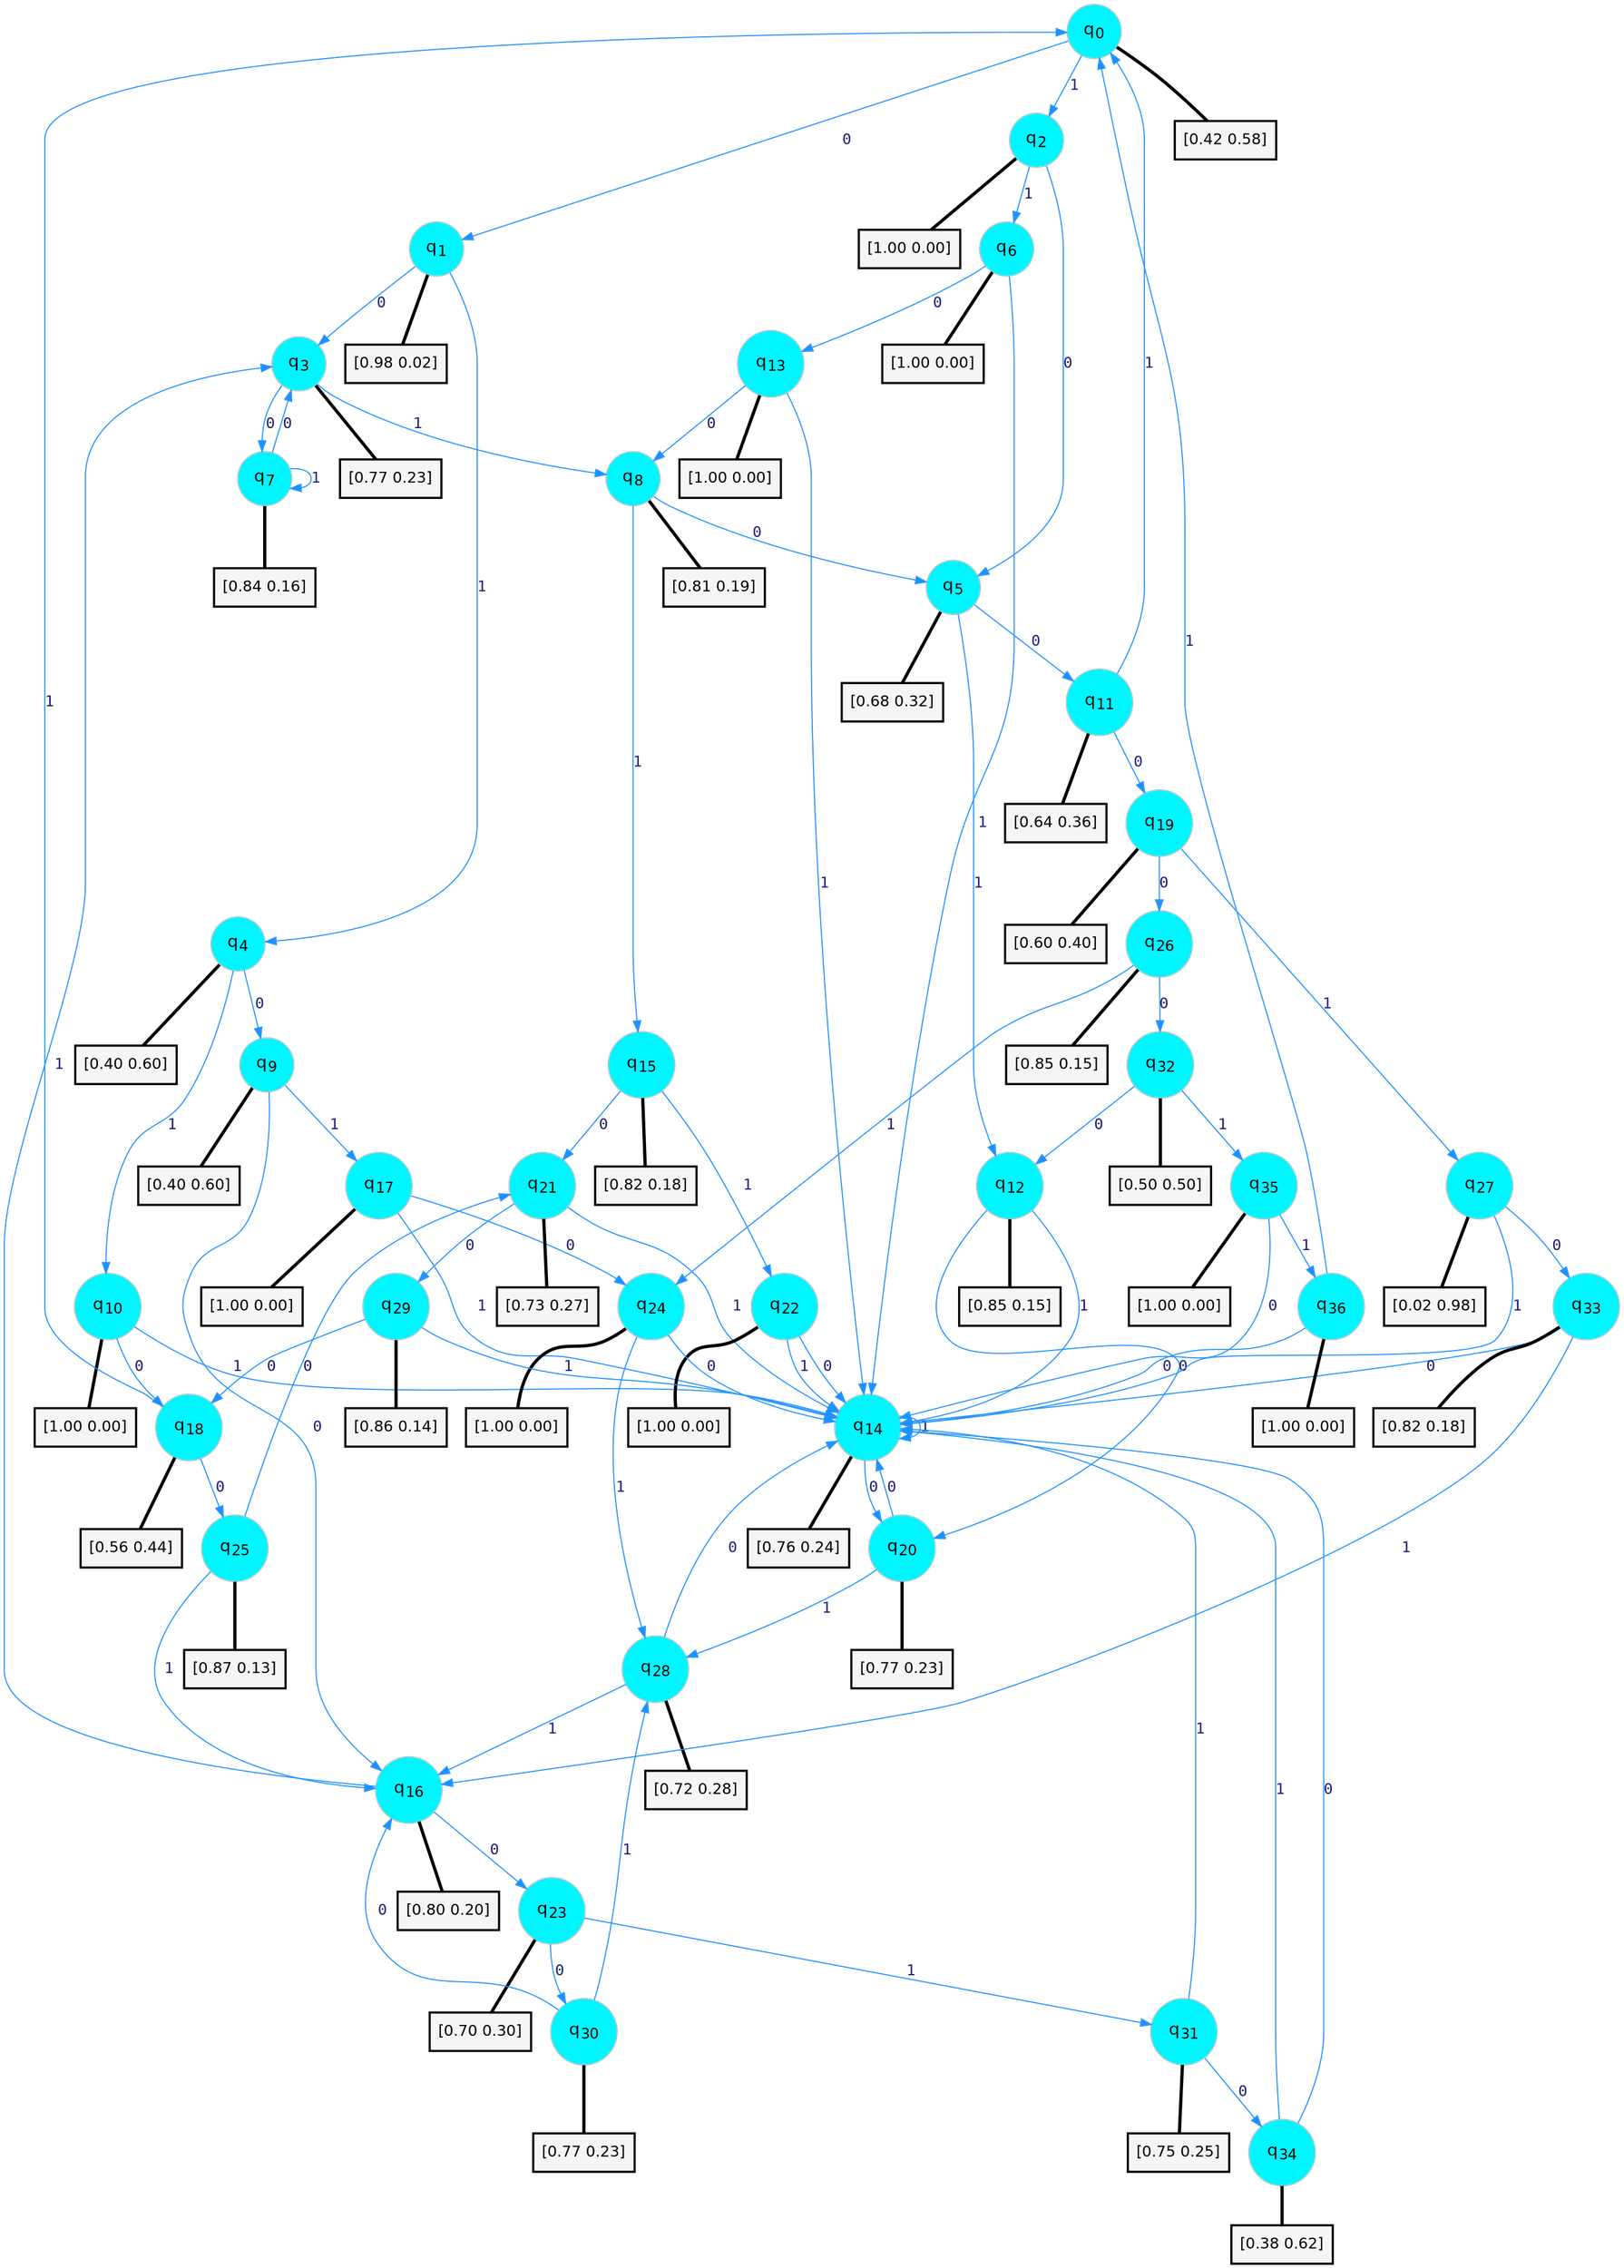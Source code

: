 digraph G {
graph [
bgcolor=transparent, dpi=300, rankdir=TD, size="40,25"];
node [
color=gray, fillcolor=turquoise1, fontcolor=black, fontname=Helvetica, fontsize=16, fontweight=bold, shape=circle, style=filled];
edge [
arrowsize=1, color=dodgerblue1, fontcolor=midnightblue, fontname=courier, fontweight=bold, penwidth=1, style=solid, weight=20];
0[label=<q<SUB>0</SUB>>];
1[label=<q<SUB>1</SUB>>];
2[label=<q<SUB>2</SUB>>];
3[label=<q<SUB>3</SUB>>];
4[label=<q<SUB>4</SUB>>];
5[label=<q<SUB>5</SUB>>];
6[label=<q<SUB>6</SUB>>];
7[label=<q<SUB>7</SUB>>];
8[label=<q<SUB>8</SUB>>];
9[label=<q<SUB>9</SUB>>];
10[label=<q<SUB>10</SUB>>];
11[label=<q<SUB>11</SUB>>];
12[label=<q<SUB>12</SUB>>];
13[label=<q<SUB>13</SUB>>];
14[label=<q<SUB>14</SUB>>];
15[label=<q<SUB>15</SUB>>];
16[label=<q<SUB>16</SUB>>];
17[label=<q<SUB>17</SUB>>];
18[label=<q<SUB>18</SUB>>];
19[label=<q<SUB>19</SUB>>];
20[label=<q<SUB>20</SUB>>];
21[label=<q<SUB>21</SUB>>];
22[label=<q<SUB>22</SUB>>];
23[label=<q<SUB>23</SUB>>];
24[label=<q<SUB>24</SUB>>];
25[label=<q<SUB>25</SUB>>];
26[label=<q<SUB>26</SUB>>];
27[label=<q<SUB>27</SUB>>];
28[label=<q<SUB>28</SUB>>];
29[label=<q<SUB>29</SUB>>];
30[label=<q<SUB>30</SUB>>];
31[label=<q<SUB>31</SUB>>];
32[label=<q<SUB>32</SUB>>];
33[label=<q<SUB>33</SUB>>];
34[label=<q<SUB>34</SUB>>];
35[label=<q<SUB>35</SUB>>];
36[label=<q<SUB>36</SUB>>];
37[label="[0.42 0.58]", shape=box,fontcolor=black, fontname=Helvetica, fontsize=14, penwidth=2, fillcolor=whitesmoke,color=black];
38[label="[0.98 0.02]", shape=box,fontcolor=black, fontname=Helvetica, fontsize=14, penwidth=2, fillcolor=whitesmoke,color=black];
39[label="[1.00 0.00]", shape=box,fontcolor=black, fontname=Helvetica, fontsize=14, penwidth=2, fillcolor=whitesmoke,color=black];
40[label="[0.77 0.23]", shape=box,fontcolor=black, fontname=Helvetica, fontsize=14, penwidth=2, fillcolor=whitesmoke,color=black];
41[label="[0.40 0.60]", shape=box,fontcolor=black, fontname=Helvetica, fontsize=14, penwidth=2, fillcolor=whitesmoke,color=black];
42[label="[0.68 0.32]", shape=box,fontcolor=black, fontname=Helvetica, fontsize=14, penwidth=2, fillcolor=whitesmoke,color=black];
43[label="[1.00 0.00]", shape=box,fontcolor=black, fontname=Helvetica, fontsize=14, penwidth=2, fillcolor=whitesmoke,color=black];
44[label="[0.84 0.16]", shape=box,fontcolor=black, fontname=Helvetica, fontsize=14, penwidth=2, fillcolor=whitesmoke,color=black];
45[label="[0.81 0.19]", shape=box,fontcolor=black, fontname=Helvetica, fontsize=14, penwidth=2, fillcolor=whitesmoke,color=black];
46[label="[0.40 0.60]", shape=box,fontcolor=black, fontname=Helvetica, fontsize=14, penwidth=2, fillcolor=whitesmoke,color=black];
47[label="[1.00 0.00]", shape=box,fontcolor=black, fontname=Helvetica, fontsize=14, penwidth=2, fillcolor=whitesmoke,color=black];
48[label="[0.64 0.36]", shape=box,fontcolor=black, fontname=Helvetica, fontsize=14, penwidth=2, fillcolor=whitesmoke,color=black];
49[label="[0.85 0.15]", shape=box,fontcolor=black, fontname=Helvetica, fontsize=14, penwidth=2, fillcolor=whitesmoke,color=black];
50[label="[1.00 0.00]", shape=box,fontcolor=black, fontname=Helvetica, fontsize=14, penwidth=2, fillcolor=whitesmoke,color=black];
51[label="[0.76 0.24]", shape=box,fontcolor=black, fontname=Helvetica, fontsize=14, penwidth=2, fillcolor=whitesmoke,color=black];
52[label="[0.82 0.18]", shape=box,fontcolor=black, fontname=Helvetica, fontsize=14, penwidth=2, fillcolor=whitesmoke,color=black];
53[label="[0.80 0.20]", shape=box,fontcolor=black, fontname=Helvetica, fontsize=14, penwidth=2, fillcolor=whitesmoke,color=black];
54[label="[1.00 0.00]", shape=box,fontcolor=black, fontname=Helvetica, fontsize=14, penwidth=2, fillcolor=whitesmoke,color=black];
55[label="[0.56 0.44]", shape=box,fontcolor=black, fontname=Helvetica, fontsize=14, penwidth=2, fillcolor=whitesmoke,color=black];
56[label="[0.60 0.40]", shape=box,fontcolor=black, fontname=Helvetica, fontsize=14, penwidth=2, fillcolor=whitesmoke,color=black];
57[label="[0.77 0.23]", shape=box,fontcolor=black, fontname=Helvetica, fontsize=14, penwidth=2, fillcolor=whitesmoke,color=black];
58[label="[0.73 0.27]", shape=box,fontcolor=black, fontname=Helvetica, fontsize=14, penwidth=2, fillcolor=whitesmoke,color=black];
59[label="[1.00 0.00]", shape=box,fontcolor=black, fontname=Helvetica, fontsize=14, penwidth=2, fillcolor=whitesmoke,color=black];
60[label="[0.70 0.30]", shape=box,fontcolor=black, fontname=Helvetica, fontsize=14, penwidth=2, fillcolor=whitesmoke,color=black];
61[label="[1.00 0.00]", shape=box,fontcolor=black, fontname=Helvetica, fontsize=14, penwidth=2, fillcolor=whitesmoke,color=black];
62[label="[0.87 0.13]", shape=box,fontcolor=black, fontname=Helvetica, fontsize=14, penwidth=2, fillcolor=whitesmoke,color=black];
63[label="[0.85 0.15]", shape=box,fontcolor=black, fontname=Helvetica, fontsize=14, penwidth=2, fillcolor=whitesmoke,color=black];
64[label="[0.02 0.98]", shape=box,fontcolor=black, fontname=Helvetica, fontsize=14, penwidth=2, fillcolor=whitesmoke,color=black];
65[label="[0.72 0.28]", shape=box,fontcolor=black, fontname=Helvetica, fontsize=14, penwidth=2, fillcolor=whitesmoke,color=black];
66[label="[0.86 0.14]", shape=box,fontcolor=black, fontname=Helvetica, fontsize=14, penwidth=2, fillcolor=whitesmoke,color=black];
67[label="[0.77 0.23]", shape=box,fontcolor=black, fontname=Helvetica, fontsize=14, penwidth=2, fillcolor=whitesmoke,color=black];
68[label="[0.75 0.25]", shape=box,fontcolor=black, fontname=Helvetica, fontsize=14, penwidth=2, fillcolor=whitesmoke,color=black];
69[label="[0.50 0.50]", shape=box,fontcolor=black, fontname=Helvetica, fontsize=14, penwidth=2, fillcolor=whitesmoke,color=black];
70[label="[0.82 0.18]", shape=box,fontcolor=black, fontname=Helvetica, fontsize=14, penwidth=2, fillcolor=whitesmoke,color=black];
71[label="[0.38 0.62]", shape=box,fontcolor=black, fontname=Helvetica, fontsize=14, penwidth=2, fillcolor=whitesmoke,color=black];
72[label="[1.00 0.00]", shape=box,fontcolor=black, fontname=Helvetica, fontsize=14, penwidth=2, fillcolor=whitesmoke,color=black];
73[label="[1.00 0.00]", shape=box,fontcolor=black, fontname=Helvetica, fontsize=14, penwidth=2, fillcolor=whitesmoke,color=black];
0->1 [label=0];
0->2 [label=1];
0->37 [arrowhead=none, penwidth=3,color=black];
1->3 [label=0];
1->4 [label=1];
1->38 [arrowhead=none, penwidth=3,color=black];
2->5 [label=0];
2->6 [label=1];
2->39 [arrowhead=none, penwidth=3,color=black];
3->7 [label=0];
3->8 [label=1];
3->40 [arrowhead=none, penwidth=3,color=black];
4->9 [label=0];
4->10 [label=1];
4->41 [arrowhead=none, penwidth=3,color=black];
5->11 [label=0];
5->12 [label=1];
5->42 [arrowhead=none, penwidth=3,color=black];
6->13 [label=0];
6->14 [label=1];
6->43 [arrowhead=none, penwidth=3,color=black];
7->3 [label=0];
7->7 [label=1];
7->44 [arrowhead=none, penwidth=3,color=black];
8->5 [label=0];
8->15 [label=1];
8->45 [arrowhead=none, penwidth=3,color=black];
9->16 [label=0];
9->17 [label=1];
9->46 [arrowhead=none, penwidth=3,color=black];
10->18 [label=0];
10->14 [label=1];
10->47 [arrowhead=none, penwidth=3,color=black];
11->19 [label=0];
11->0 [label=1];
11->48 [arrowhead=none, penwidth=3,color=black];
12->20 [label=0];
12->14 [label=1];
12->49 [arrowhead=none, penwidth=3,color=black];
13->8 [label=0];
13->14 [label=1];
13->50 [arrowhead=none, penwidth=3,color=black];
14->20 [label=0];
14->14 [label=1];
14->51 [arrowhead=none, penwidth=3,color=black];
15->21 [label=0];
15->22 [label=1];
15->52 [arrowhead=none, penwidth=3,color=black];
16->23 [label=0];
16->3 [label=1];
16->53 [arrowhead=none, penwidth=3,color=black];
17->24 [label=0];
17->14 [label=1];
17->54 [arrowhead=none, penwidth=3,color=black];
18->25 [label=0];
18->0 [label=1];
18->55 [arrowhead=none, penwidth=3,color=black];
19->26 [label=0];
19->27 [label=1];
19->56 [arrowhead=none, penwidth=3,color=black];
20->14 [label=0];
20->28 [label=1];
20->57 [arrowhead=none, penwidth=3,color=black];
21->29 [label=0];
21->14 [label=1];
21->58 [arrowhead=none, penwidth=3,color=black];
22->14 [label=0];
22->14 [label=1];
22->59 [arrowhead=none, penwidth=3,color=black];
23->30 [label=0];
23->31 [label=1];
23->60 [arrowhead=none, penwidth=3,color=black];
24->14 [label=0];
24->28 [label=1];
24->61 [arrowhead=none, penwidth=3,color=black];
25->21 [label=0];
25->16 [label=1];
25->62 [arrowhead=none, penwidth=3,color=black];
26->32 [label=0];
26->24 [label=1];
26->63 [arrowhead=none, penwidth=3,color=black];
27->33 [label=0];
27->14 [label=1];
27->64 [arrowhead=none, penwidth=3,color=black];
28->14 [label=0];
28->16 [label=1];
28->65 [arrowhead=none, penwidth=3,color=black];
29->18 [label=0];
29->14 [label=1];
29->66 [arrowhead=none, penwidth=3,color=black];
30->16 [label=0];
30->28 [label=1];
30->67 [arrowhead=none, penwidth=3,color=black];
31->34 [label=0];
31->14 [label=1];
31->68 [arrowhead=none, penwidth=3,color=black];
32->12 [label=0];
32->35 [label=1];
32->69 [arrowhead=none, penwidth=3,color=black];
33->14 [label=0];
33->16 [label=1];
33->70 [arrowhead=none, penwidth=3,color=black];
34->14 [label=0];
34->14 [label=1];
34->71 [arrowhead=none, penwidth=3,color=black];
35->14 [label=0];
35->36 [label=1];
35->72 [arrowhead=none, penwidth=3,color=black];
36->14 [label=0];
36->0 [label=1];
36->73 [arrowhead=none, penwidth=3,color=black];
}
